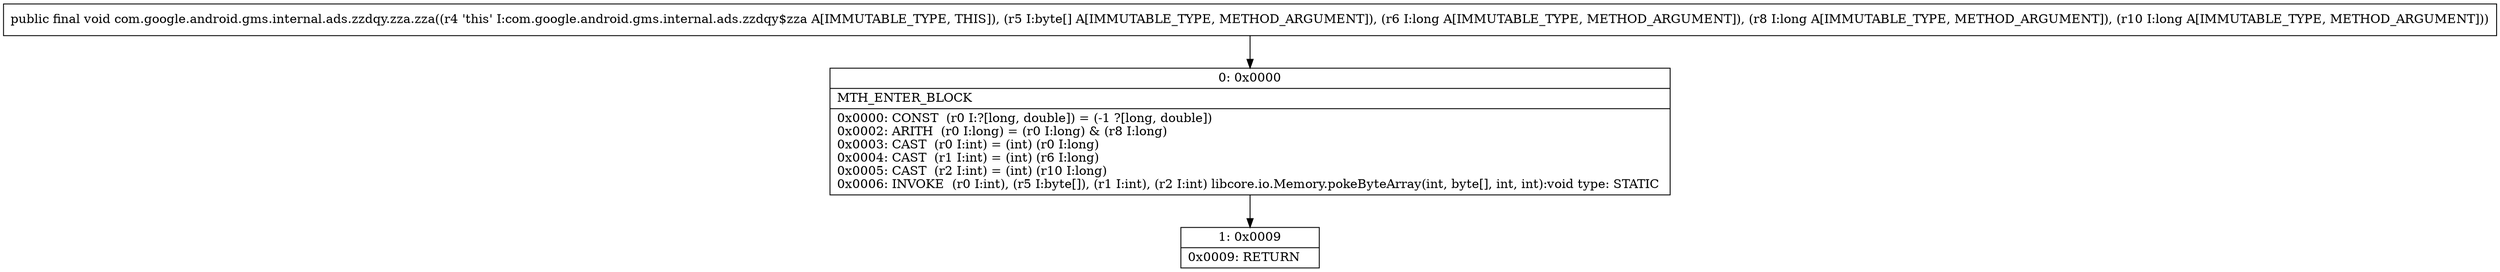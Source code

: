 digraph "CFG forcom.google.android.gms.internal.ads.zzdqy.zza.zza([BJJJ)V" {
Node_0 [shape=record,label="{0\:\ 0x0000|MTH_ENTER_BLOCK\l|0x0000: CONST  (r0 I:?[long, double]) = (\-1 ?[long, double]) \l0x0002: ARITH  (r0 I:long) = (r0 I:long) & (r8 I:long) \l0x0003: CAST  (r0 I:int) = (int) (r0 I:long) \l0x0004: CAST  (r1 I:int) = (int) (r6 I:long) \l0x0005: CAST  (r2 I:int) = (int) (r10 I:long) \l0x0006: INVOKE  (r0 I:int), (r5 I:byte[]), (r1 I:int), (r2 I:int) libcore.io.Memory.pokeByteArray(int, byte[], int, int):void type: STATIC \l}"];
Node_1 [shape=record,label="{1\:\ 0x0009|0x0009: RETURN   \l}"];
MethodNode[shape=record,label="{public final void com.google.android.gms.internal.ads.zzdqy.zza.zza((r4 'this' I:com.google.android.gms.internal.ads.zzdqy$zza A[IMMUTABLE_TYPE, THIS]), (r5 I:byte[] A[IMMUTABLE_TYPE, METHOD_ARGUMENT]), (r6 I:long A[IMMUTABLE_TYPE, METHOD_ARGUMENT]), (r8 I:long A[IMMUTABLE_TYPE, METHOD_ARGUMENT]), (r10 I:long A[IMMUTABLE_TYPE, METHOD_ARGUMENT])) }"];
MethodNode -> Node_0;
Node_0 -> Node_1;
}

